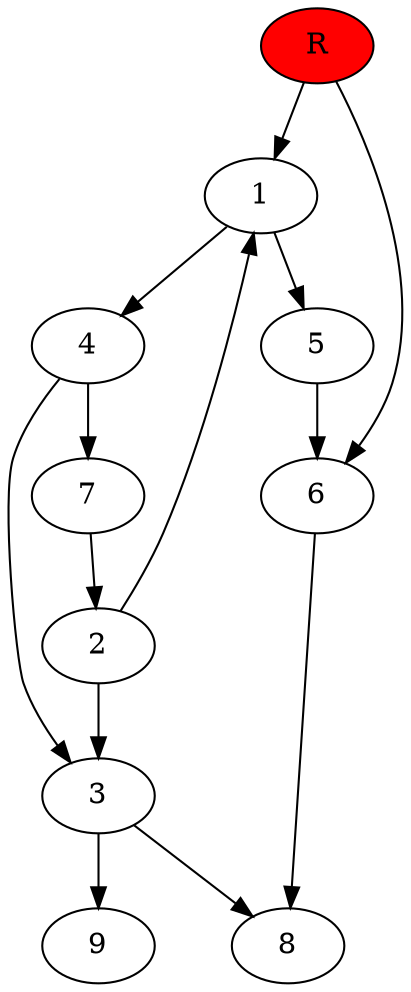 digraph prb63146 {
	1
	2
	3
	4
	5
	6
	7
	8
	R [fillcolor="#ff0000" style=filled]
	1 -> 4
	1 -> 5
	2 -> 1
	2 -> 3
	3 -> 8
	3 -> 9
	4 -> 3
	4 -> 7
	5 -> 6
	6 -> 8
	7 -> 2
	R -> 1
	R -> 6
}
